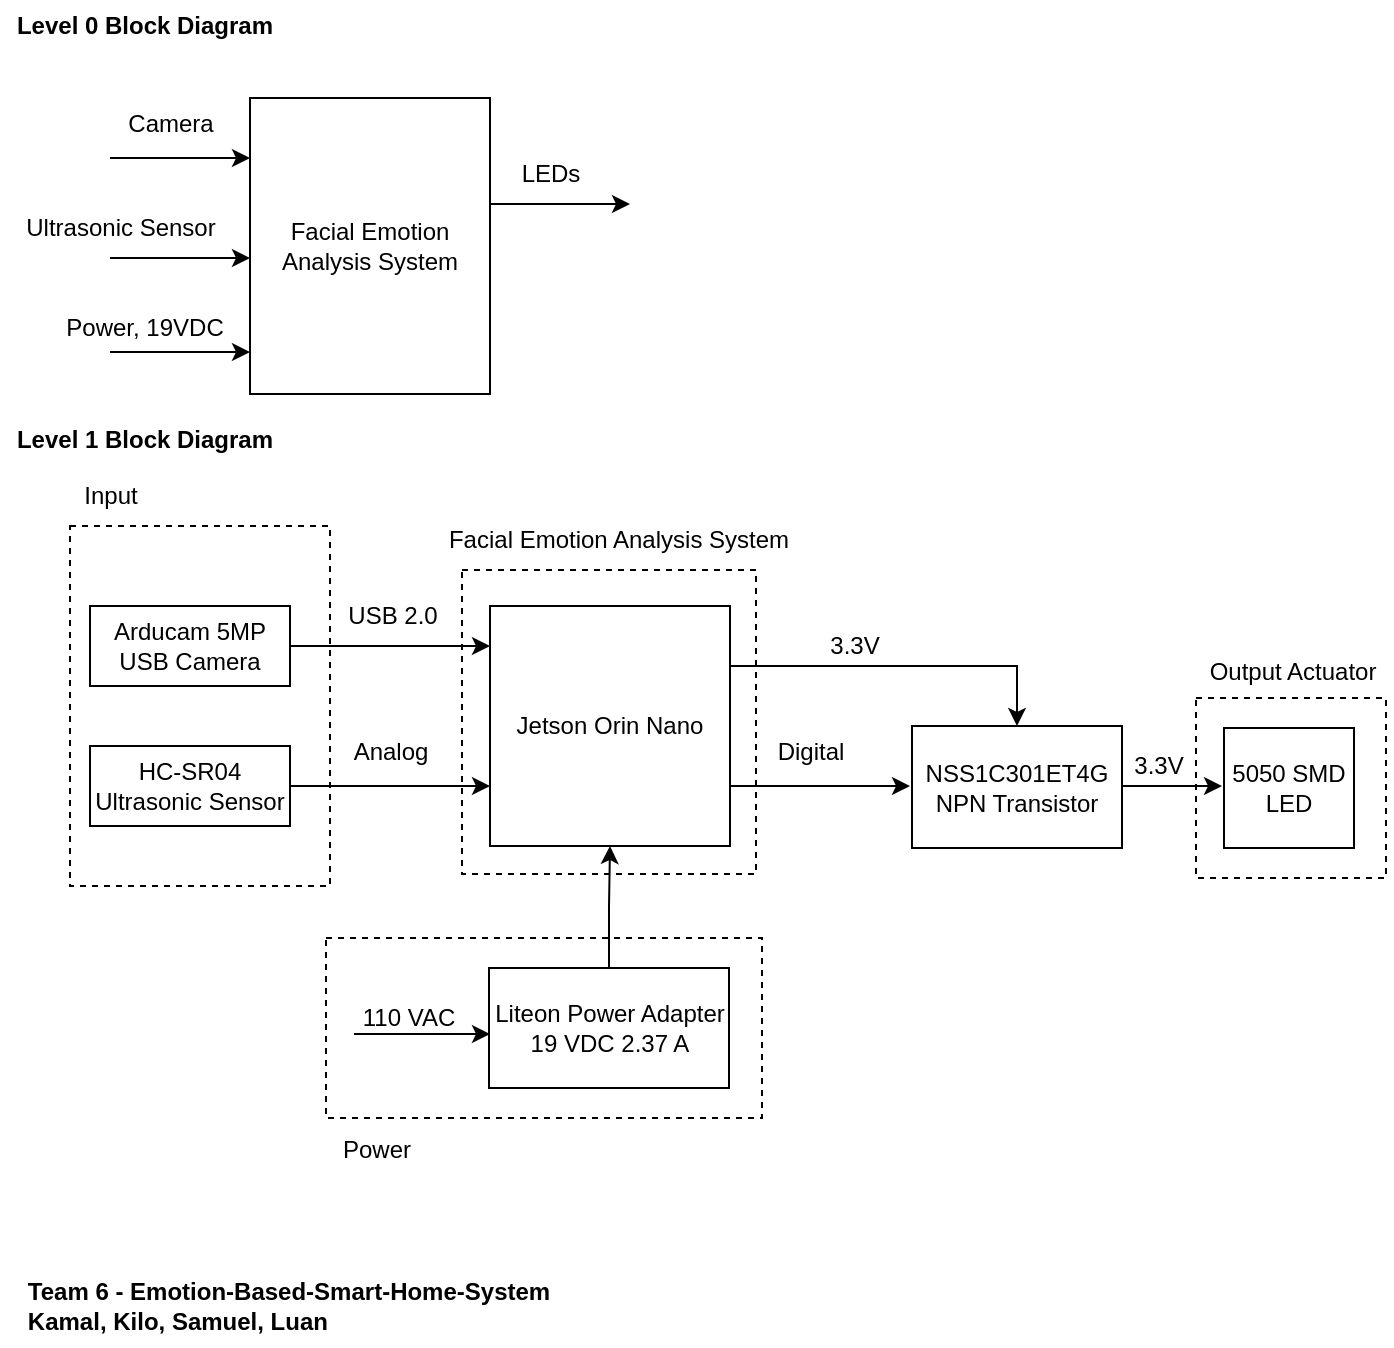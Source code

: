 <mxfile version="24.8.6">
  <diagram name="Page-1" id="p9yXSGwv0Ma8P5RC0_F1">
    <mxGraphModel dx="1434" dy="698" grid="0" gridSize="10" guides="1" tooltips="1" connect="1" arrows="1" fold="1" page="1" pageScale="1" pageWidth="850" pageHeight="1100" math="0" shadow="0">
      <root>
        <mxCell id="0" />
        <mxCell id="1" parent="0" />
        <mxCell id="c96_3Ocna6pA6UWMz_O9-1" value="LEDs" style="text;html=1;align=center;verticalAlign=middle;resizable=0;points=[];autosize=1;strokeColor=none;fillColor=none;" parent="1" vertex="1">
          <mxGeometry x="285" y="103" width="50" height="30" as="geometry" />
        </mxCell>
        <mxCell id="c96_3Ocna6pA6UWMz_O9-2" value="" style="rounded=0;whiteSpace=wrap;html=1;fillColor=none;dashed=1;" parent="1" vertex="1">
          <mxGeometry x="266" y="316" width="147" height="152" as="geometry" />
        </mxCell>
        <mxCell id="c96_3Ocna6pA6UWMz_O9-3" value="" style="rounded=0;whiteSpace=wrap;html=1;dashed=1;fillColor=none;" parent="1" vertex="1">
          <mxGeometry x="70" y="294" width="130" height="180" as="geometry" />
        </mxCell>
        <mxCell id="c96_3Ocna6pA6UWMz_O9-4" value="Facial Emotion Analysis System" style="rounded=0;whiteSpace=wrap;html=1;" parent="1" vertex="1">
          <mxGeometry x="160" y="80" width="120" height="148" as="geometry" />
        </mxCell>
        <mxCell id="c96_3Ocna6pA6UWMz_O9-5" value="" style="endArrow=classic;html=1;rounded=0;" parent="1" edge="1">
          <mxGeometry width="50" height="50" relative="1" as="geometry">
            <mxPoint x="90" y="110" as="sourcePoint" />
            <mxPoint x="160" y="110" as="targetPoint" />
          </mxGeometry>
        </mxCell>
        <mxCell id="c96_3Ocna6pA6UWMz_O9-6" value="" style="endArrow=classic;html=1;rounded=0;" parent="1" edge="1">
          <mxGeometry width="50" height="50" relative="1" as="geometry">
            <mxPoint x="90" y="160" as="sourcePoint" />
            <mxPoint x="160" y="160" as="targetPoint" />
          </mxGeometry>
        </mxCell>
        <mxCell id="c96_3Ocna6pA6UWMz_O9-7" value="" style="endArrow=classic;html=1;rounded=0;" parent="1" edge="1">
          <mxGeometry width="50" height="50" relative="1" as="geometry">
            <mxPoint x="280" y="133" as="sourcePoint" />
            <mxPoint x="350" y="133" as="targetPoint" />
          </mxGeometry>
        </mxCell>
        <mxCell id="c96_3Ocna6pA6UWMz_O9-8" value="Camera" style="text;html=1;align=center;verticalAlign=middle;resizable=0;points=[];autosize=1;strokeColor=none;fillColor=none;" parent="1" vertex="1">
          <mxGeometry x="85" y="78" width="70" height="30" as="geometry" />
        </mxCell>
        <mxCell id="c96_3Ocna6pA6UWMz_O9-9" value="Ultrasonic Sensor" style="text;html=1;align=center;verticalAlign=middle;resizable=0;points=[];autosize=1;strokeColor=none;fillColor=none;" parent="1" vertex="1">
          <mxGeometry x="35" y="130" width="120" height="30" as="geometry" />
        </mxCell>
        <mxCell id="c96_3Ocna6pA6UWMz_O9-10" style="edgeStyle=orthogonalEdgeStyle;rounded=0;orthogonalLoop=1;jettySize=auto;html=1;exitX=1;exitY=0.75;exitDx=0;exitDy=0;entryX=0;entryY=0.25;entryDx=0;entryDy=0;" parent="1" source="c96_3Ocna6pA6UWMz_O9-12" edge="1">
          <mxGeometry relative="1" as="geometry">
            <mxPoint x="490" y="424" as="targetPoint" />
          </mxGeometry>
        </mxCell>
        <mxCell id="c96_3Ocna6pA6UWMz_O9-11" style="edgeStyle=orthogonalEdgeStyle;rounded=0;orthogonalLoop=1;jettySize=auto;html=1;exitX=1;exitY=0.25;exitDx=0;exitDy=0;entryX=0.5;entryY=0;entryDx=0;entryDy=0;" parent="1" source="c96_3Ocna6pA6UWMz_O9-12" target="c96_3Ocna6pA6UWMz_O9-28" edge="1">
          <mxGeometry relative="1" as="geometry" />
        </mxCell>
        <mxCell id="c96_3Ocna6pA6UWMz_O9-12" value="Jetson Orin Nano" style="rounded=0;whiteSpace=wrap;html=1;" parent="1" vertex="1">
          <mxGeometry x="280" y="334" width="120" height="120" as="geometry" />
        </mxCell>
        <mxCell id="c96_3Ocna6pA6UWMz_O9-13" style="edgeStyle=orthogonalEdgeStyle;rounded=0;orthogonalLoop=1;jettySize=auto;html=1;exitX=1;exitY=0.5;exitDx=0;exitDy=0;entryX=0;entryY=0.75;entryDx=0;entryDy=0;" parent="1" source="c96_3Ocna6pA6UWMz_O9-14" target="c96_3Ocna6pA6UWMz_O9-12" edge="1">
          <mxGeometry relative="1" as="geometry" />
        </mxCell>
        <mxCell id="c96_3Ocna6pA6UWMz_O9-14" value="HC-SR04 Ultrasonic Sensor" style="rounded=0;whiteSpace=wrap;html=1;" parent="1" vertex="1">
          <mxGeometry x="80" y="404" width="100" height="40" as="geometry" />
        </mxCell>
        <mxCell id="c96_3Ocna6pA6UWMz_O9-15" value="Arducam 5MP USB Camera" style="rounded=0;whiteSpace=wrap;html=1;" parent="1" vertex="1">
          <mxGeometry x="80" y="334" width="100" height="40" as="geometry" />
        </mxCell>
        <mxCell id="c96_3Ocna6pA6UWMz_O9-16" style="edgeStyle=orthogonalEdgeStyle;rounded=0;orthogonalLoop=1;jettySize=auto;html=1;exitX=1;exitY=0.5;exitDx=0;exitDy=0;entryX=0;entryY=0.167;entryDx=0;entryDy=0;entryPerimeter=0;" parent="1" source="c96_3Ocna6pA6UWMz_O9-15" target="c96_3Ocna6pA6UWMz_O9-12" edge="1">
          <mxGeometry relative="1" as="geometry" />
        </mxCell>
        <mxCell id="c96_3Ocna6pA6UWMz_O9-17" value="USB 2.0" style="text;html=1;align=center;verticalAlign=middle;resizable=0;points=[];autosize=1;strokeColor=none;fillColor=none;" parent="1" vertex="1">
          <mxGeometry x="199" y="326" width="63" height="26" as="geometry" />
        </mxCell>
        <mxCell id="c96_3Ocna6pA6UWMz_O9-18" value="Analog" style="text;html=1;align=center;verticalAlign=middle;resizable=0;points=[];autosize=1;strokeColor=none;fillColor=none;" parent="1" vertex="1">
          <mxGeometry x="200" y="392" width="60" height="30" as="geometry" />
        </mxCell>
        <mxCell id="c96_3Ocna6pA6UWMz_O9-19" value="Input" style="text;html=1;align=center;verticalAlign=middle;resizable=0;points=[];autosize=1;strokeColor=none;fillColor=none;" parent="1" vertex="1">
          <mxGeometry x="65" y="264" width="50" height="30" as="geometry" />
        </mxCell>
        <mxCell id="c96_3Ocna6pA6UWMz_O9-20" value="Digital" style="text;html=1;align=center;verticalAlign=middle;resizable=0;points=[];autosize=1;strokeColor=none;fillColor=none;" parent="1" vertex="1">
          <mxGeometry x="410" y="392" width="60" height="30" as="geometry" />
        </mxCell>
        <mxCell id="c96_3Ocna6pA6UWMz_O9-21" value="Facial Emotion Analysis System" style="text;html=1;align=center;verticalAlign=middle;resizable=0;points=[];autosize=1;strokeColor=none;fillColor=none;" parent="1" vertex="1">
          <mxGeometry x="251" y="288" width="185" height="26" as="geometry" />
        </mxCell>
        <mxCell id="c96_3Ocna6pA6UWMz_O9-22" value="" style="endArrow=classic;html=1;rounded=0;" parent="1" edge="1">
          <mxGeometry width="50" height="50" relative="1" as="geometry">
            <mxPoint x="90" y="207" as="sourcePoint" />
            <mxPoint x="160" y="207" as="targetPoint" />
          </mxGeometry>
        </mxCell>
        <mxCell id="c96_3Ocna6pA6UWMz_O9-23" value="Power, 19VDC" style="text;html=1;align=center;verticalAlign=middle;resizable=0;points=[];autosize=1;strokeColor=none;fillColor=none;" parent="1" vertex="1">
          <mxGeometry x="58" y="182" width="97" height="26" as="geometry" />
        </mxCell>
        <mxCell id="c96_3Ocna6pA6UWMz_O9-24" style="edgeStyle=orthogonalEdgeStyle;rounded=0;orthogonalLoop=1;jettySize=auto;html=1;exitX=0.5;exitY=0;exitDx=0;exitDy=0;entryX=0.5;entryY=1;entryDx=0;entryDy=0;" parent="1" source="c96_3Ocna6pA6UWMz_O9-25" target="c96_3Ocna6pA6UWMz_O9-12" edge="1">
          <mxGeometry relative="1" as="geometry" />
        </mxCell>
        <mxCell id="c96_3Ocna6pA6UWMz_O9-25" value="Liteon Power Adapter 19 VDC 2.37 A" style="rounded=0;whiteSpace=wrap;html=1;" parent="1" vertex="1">
          <mxGeometry x="279.5" y="515" width="120" height="60" as="geometry" />
        </mxCell>
        <mxCell id="c96_3Ocna6pA6UWMz_O9-26" value="" style="endArrow=classic;html=1;rounded=0;" parent="1" edge="1">
          <mxGeometry width="50" height="50" relative="1" as="geometry">
            <mxPoint x="212" y="548" as="sourcePoint" />
            <mxPoint x="280" y="548" as="targetPoint" />
          </mxGeometry>
        </mxCell>
        <mxCell id="c96_3Ocna6pA6UWMz_O9-27" value="110 VAC" style="text;html=1;align=center;verticalAlign=middle;resizable=0;points=[];autosize=1;strokeColor=none;fillColor=none;" parent="1" vertex="1">
          <mxGeometry x="207" y="527" width="63" height="26" as="geometry" />
        </mxCell>
        <mxCell id="c96_3Ocna6pA6UWMz_O9-28" value="&lt;div&gt;NSS1C301ET4G&lt;/div&gt;&lt;div&gt;NPN Transistor&lt;br&gt;&lt;/div&gt;" style="rounded=0;whiteSpace=wrap;html=1;" parent="1" vertex="1">
          <mxGeometry x="491" y="394" width="105" height="61" as="geometry" />
        </mxCell>
        <mxCell id="c96_3Ocna6pA6UWMz_O9-29" value="" style="endArrow=classic;html=1;rounded=0;" parent="1" edge="1">
          <mxGeometry width="50" height="50" relative="1" as="geometry">
            <mxPoint x="596" y="424" as="sourcePoint" />
            <mxPoint x="646" y="424" as="targetPoint" />
          </mxGeometry>
        </mxCell>
        <mxCell id="c96_3Ocna6pA6UWMz_O9-30" value="5050 SMD LED" style="rounded=0;whiteSpace=wrap;html=1;" parent="1" vertex="1">
          <mxGeometry x="647" y="395" width="65" height="60" as="geometry" />
        </mxCell>
        <mxCell id="c96_3Ocna6pA6UWMz_O9-31" value="3.3V" style="text;html=1;align=center;verticalAlign=middle;resizable=0;points=[];autosize=1;strokeColor=none;fillColor=none;" parent="1" vertex="1">
          <mxGeometry x="592.5" y="401" width="42" height="26" as="geometry" />
        </mxCell>
        <mxCell id="c96_3Ocna6pA6UWMz_O9-32" value="3.3V" style="text;html=1;align=center;verticalAlign=middle;resizable=0;points=[];autosize=1;strokeColor=none;fillColor=none;" parent="1" vertex="1">
          <mxGeometry x="440.5" y="341" width="42" height="26" as="geometry" />
        </mxCell>
        <mxCell id="c96_3Ocna6pA6UWMz_O9-33" value="" style="rounded=0;whiteSpace=wrap;html=1;fillColor=none;dashed=1;" parent="1" vertex="1">
          <mxGeometry x="633" y="380" width="95" height="90" as="geometry" />
        </mxCell>
        <mxCell id="c96_3Ocna6pA6UWMz_O9-34" value="Output Actuator" style="text;html=1;align=center;verticalAlign=middle;resizable=0;points=[];autosize=1;strokeColor=none;fillColor=none;" parent="1" vertex="1">
          <mxGeometry x="630" y="354" width="101" height="26" as="geometry" />
        </mxCell>
        <mxCell id="c96_3Ocna6pA6UWMz_O9-35" value="" style="rounded=0;whiteSpace=wrap;html=1;fillColor=none;dashed=1;" parent="1" vertex="1">
          <mxGeometry x="198" y="500" width="218" height="90" as="geometry" />
        </mxCell>
        <mxCell id="c96_3Ocna6pA6UWMz_O9-36" value="Power" style="text;html=1;align=center;verticalAlign=middle;resizable=0;points=[];autosize=1;strokeColor=none;fillColor=none;" parent="1" vertex="1">
          <mxGeometry x="196" y="593" width="53" height="26" as="geometry" />
        </mxCell>
        <mxCell id="c96_3Ocna6pA6UWMz_O9-37" value="&lt;b&gt;Level 0 Block Diagram&lt;br&gt;&lt;/b&gt;" style="text;html=1;align=center;verticalAlign=middle;resizable=0;points=[];autosize=1;strokeColor=none;fillColor=none;" parent="1" vertex="1">
          <mxGeometry x="35" y="31" width="144" height="26" as="geometry" />
        </mxCell>
        <mxCell id="c96_3Ocna6pA6UWMz_O9-38" value="&lt;b&gt;Level 1 Block Diagram&lt;br&gt;&lt;/b&gt;" style="text;html=1;align=center;verticalAlign=middle;resizable=0;points=[];autosize=1;strokeColor=none;fillColor=none;" parent="1" vertex="1">
          <mxGeometry x="35" y="238" width="144" height="26" as="geometry" />
        </mxCell>
        <mxCell id="eWtSBdGTkhUZfqGAalR1-1" value="&lt;div&gt;&lt;b&gt;Team 6 -&amp;nbsp;Emotion-Based-Smart-Home-System &lt;br&gt;&lt;/b&gt;&lt;/div&gt;&lt;div align=&quot;left&quot;&gt;&lt;b&gt;Kamal, Kilo, Samuel, Luan&lt;br&gt;&lt;/b&gt;&lt;/div&gt;" style="text;html=1;align=center;verticalAlign=middle;resizable=0;points=[];autosize=1;strokeColor=none;fillColor=none;" vertex="1" parent="1">
          <mxGeometry x="40" y="663" width="278" height="41" as="geometry" />
        </mxCell>
      </root>
    </mxGraphModel>
  </diagram>
</mxfile>
